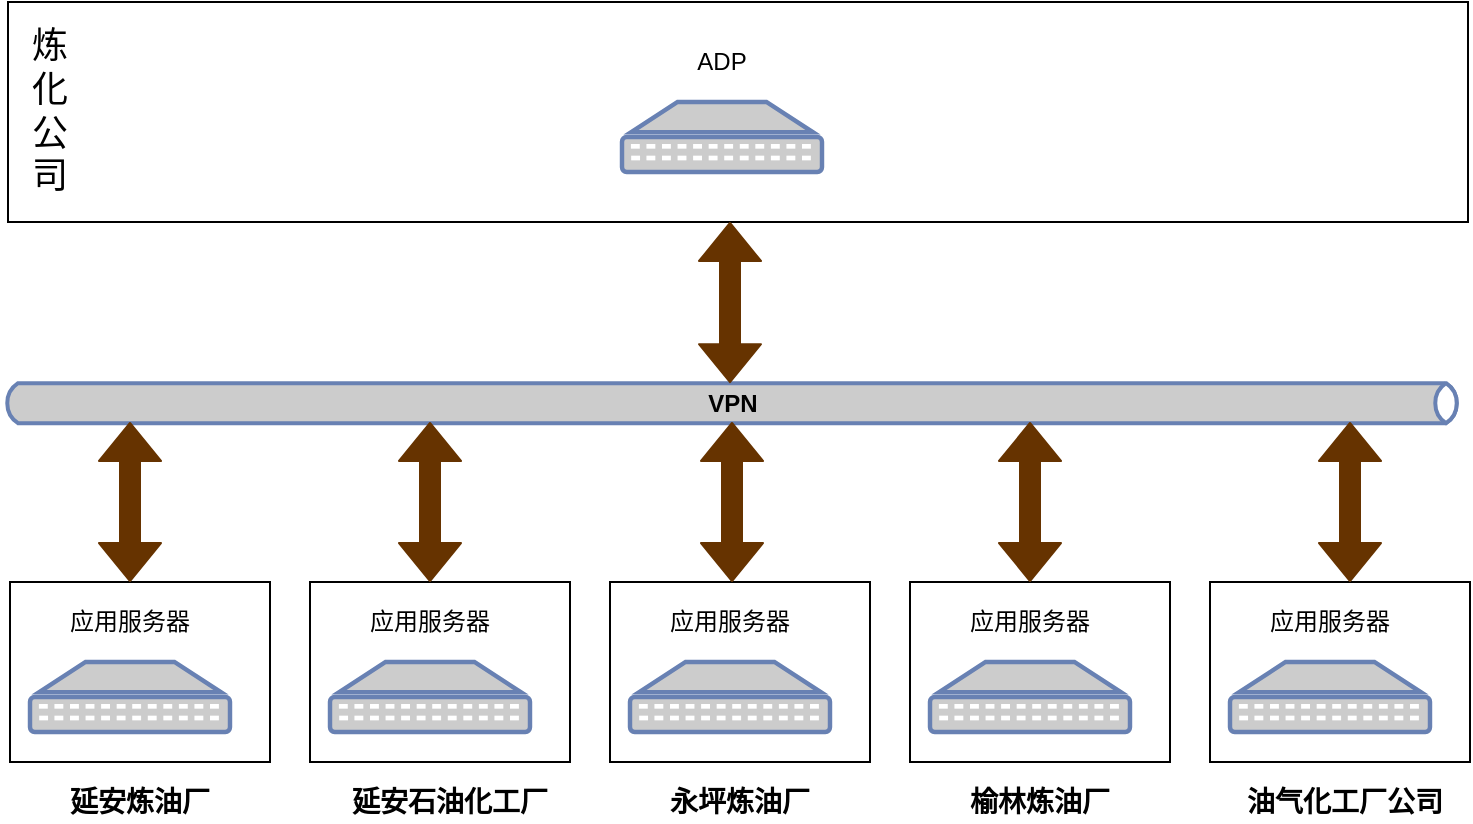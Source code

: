 <mxfile version="14.9.6" type="github">
  <diagram id="FCg6vdrEIml8s2iW_QjR" name="Page-1">
    <mxGraphModel dx="1038" dy="547" grid="1" gridSize="10" guides="1" tooltips="1" connect="1" arrows="1" fold="1" page="1" pageScale="1" pageWidth="827" pageHeight="1169" math="0" shadow="0">
      <root>
        <mxCell id="0" />
        <mxCell id="1" parent="0" />
        <mxCell id="M0Y_oXEKG9n1l0u5AV4N-1" value="" style="rounded=0;whiteSpace=wrap;html=1;fillColor=none;" vertex="1" parent="1">
          <mxGeometry x="74" y="310" width="130" height="90" as="geometry" />
        </mxCell>
        <mxCell id="M0Y_oXEKG9n1l0u5AV4N-2" value="" style="rounded=0;whiteSpace=wrap;html=1;fillColor=none;" vertex="1" parent="1">
          <mxGeometry x="73" y="20" width="730" height="110" as="geometry" />
        </mxCell>
        <mxCell id="M0Y_oXEKG9n1l0u5AV4N-3" value="" style="fontColor=#0066CC;verticalAlign=top;verticalLabelPosition=bottom;labelPosition=center;align=center;html=1;outlineConnect=0;fillColor=#CCCCCC;strokeColor=#6881B3;gradientColor=none;gradientDirection=north;strokeWidth=2;shape=mxgraph.networks.patch_panel;" vertex="1" parent="1">
          <mxGeometry x="380" y="70" width="100" height="35" as="geometry" />
        </mxCell>
        <mxCell id="M0Y_oXEKG9n1l0u5AV4N-4" value="ADP" style="text;html=1;strokeColor=none;fillColor=none;align=center;verticalAlign=middle;whiteSpace=wrap;rounded=0;" vertex="1" parent="1">
          <mxGeometry x="385" y="40" width="90" height="20" as="geometry" />
        </mxCell>
        <mxCell id="M0Y_oXEKG9n1l0u5AV4N-9" value="&lt;font style=&quot;font-size: 18px&quot;&gt;炼&lt;br&gt;化&lt;br&gt;公&lt;br&gt;司&lt;/font&gt;" style="text;html=1;strokeColor=none;fillColor=none;align=center;verticalAlign=middle;whiteSpace=wrap;rounded=0;" vertex="1" parent="1">
          <mxGeometry x="74" y="25" width="40" height="100" as="geometry" />
        </mxCell>
        <mxCell id="M0Y_oXEKG9n1l0u5AV4N-14" value="&lt;font color=&quot;#000000&quot;&gt;&lt;b&gt;VPN&lt;/b&gt;&lt;/font&gt;" style="html=1;outlineConnect=0;fillColor=#CCCCCC;strokeColor=#6881B3;gradientColor=none;gradientDirection=north;strokeWidth=2;shape=mxgraph.networks.bus;gradientColor=none;gradientDirection=north;fontColor=#ffffff;perimeter=backbonePerimeter;backboneSize=20;" vertex="1" parent="1">
          <mxGeometry x="70" y="210" width="730" height="21.16" as="geometry" />
        </mxCell>
        <mxCell id="M0Y_oXEKG9n1l0u5AV4N-15" value="" style="shape=flexArrow;endArrow=classic;startArrow=classic;html=1;entryX=0.5;entryY=1;entryDx=0;entryDy=0;strokeColor=#663300;fillColor=#663300;" edge="1" parent="1">
          <mxGeometry width="100" height="100" relative="1" as="geometry">
            <mxPoint x="434" y="210.58" as="sourcePoint" />
            <mxPoint x="434" y="130" as="targetPoint" />
          </mxGeometry>
        </mxCell>
        <mxCell id="M0Y_oXEKG9n1l0u5AV4N-16" value="" style="fontColor=#0066CC;verticalAlign=top;verticalLabelPosition=bottom;labelPosition=center;align=center;html=1;outlineConnect=0;fillColor=#CCCCCC;strokeColor=#6881B3;gradientColor=none;gradientDirection=north;strokeWidth=2;shape=mxgraph.networks.patch_panel;" vertex="1" parent="1">
          <mxGeometry x="84" y="350" width="100" height="35" as="geometry" />
        </mxCell>
        <mxCell id="M0Y_oXEKG9n1l0u5AV4N-17" value="应用服务器" style="text;html=1;strokeColor=none;fillColor=none;align=center;verticalAlign=middle;whiteSpace=wrap;rounded=0;" vertex="1" parent="1">
          <mxGeometry x="89" y="320" width="90" height="20" as="geometry" />
        </mxCell>
        <mxCell id="M0Y_oXEKG9n1l0u5AV4N-28" value="&lt;b&gt;&lt;font style=&quot;font-size: 14px&quot;&gt;延安炼油厂&lt;/font&gt;&lt;/b&gt;" style="text;html=1;strokeColor=none;fillColor=none;align=center;verticalAlign=middle;whiteSpace=wrap;rounded=0;" vertex="1" parent="1">
          <mxGeometry x="99" y="410" width="80" height="20" as="geometry" />
        </mxCell>
        <mxCell id="M0Y_oXEKG9n1l0u5AV4N-29" value="" style="rounded=0;whiteSpace=wrap;html=1;fillColor=none;" vertex="1" parent="1">
          <mxGeometry x="224" y="310" width="130" height="90" as="geometry" />
        </mxCell>
        <mxCell id="M0Y_oXEKG9n1l0u5AV4N-30" value="" style="fontColor=#0066CC;verticalAlign=top;verticalLabelPosition=bottom;labelPosition=center;align=center;html=1;outlineConnect=0;fillColor=#CCCCCC;strokeColor=#6881B3;gradientColor=none;gradientDirection=north;strokeWidth=2;shape=mxgraph.networks.patch_panel;" vertex="1" parent="1">
          <mxGeometry x="234" y="350" width="100" height="35" as="geometry" />
        </mxCell>
        <mxCell id="M0Y_oXEKG9n1l0u5AV4N-31" value="应用服务器" style="text;html=1;strokeColor=none;fillColor=none;align=center;verticalAlign=middle;whiteSpace=wrap;rounded=0;" vertex="1" parent="1">
          <mxGeometry x="239" y="320" width="90" height="20" as="geometry" />
        </mxCell>
        <mxCell id="M0Y_oXEKG9n1l0u5AV4N-42" value="&lt;b&gt;&lt;font style=&quot;font-size: 14px&quot;&gt;延安石油化工厂&lt;/font&gt;&lt;/b&gt;" style="text;html=1;strokeColor=none;fillColor=none;align=center;verticalAlign=middle;whiteSpace=wrap;rounded=0;" vertex="1" parent="1">
          <mxGeometry x="244" y="410" width="100" height="20" as="geometry" />
        </mxCell>
        <mxCell id="M0Y_oXEKG9n1l0u5AV4N-43" value="" style="rounded=0;whiteSpace=wrap;html=1;fillColor=none;" vertex="1" parent="1">
          <mxGeometry x="374" y="310" width="130" height="90" as="geometry" />
        </mxCell>
        <mxCell id="M0Y_oXEKG9n1l0u5AV4N-44" value="" style="fontColor=#0066CC;verticalAlign=top;verticalLabelPosition=bottom;labelPosition=center;align=center;html=1;outlineConnect=0;fillColor=#CCCCCC;strokeColor=#6881B3;gradientColor=none;gradientDirection=north;strokeWidth=2;shape=mxgraph.networks.patch_panel;" vertex="1" parent="1">
          <mxGeometry x="384" y="350" width="100" height="35" as="geometry" />
        </mxCell>
        <mxCell id="M0Y_oXEKG9n1l0u5AV4N-45" value="应用服务器" style="text;html=1;strokeColor=none;fillColor=none;align=center;verticalAlign=middle;whiteSpace=wrap;rounded=0;" vertex="1" parent="1">
          <mxGeometry x="389" y="320" width="90" height="20" as="geometry" />
        </mxCell>
        <mxCell id="M0Y_oXEKG9n1l0u5AV4N-56" value="&lt;b&gt;&lt;font style=&quot;font-size: 14px&quot;&gt;永坪炼油厂&lt;/font&gt;&lt;/b&gt;" style="text;html=1;strokeColor=none;fillColor=none;align=center;verticalAlign=middle;whiteSpace=wrap;rounded=0;" vertex="1" parent="1">
          <mxGeometry x="399" y="410" width="80" height="20" as="geometry" />
        </mxCell>
        <mxCell id="M0Y_oXEKG9n1l0u5AV4N-57" value="" style="rounded=0;whiteSpace=wrap;html=1;fillColor=none;" vertex="1" parent="1">
          <mxGeometry x="524" y="310" width="130" height="90" as="geometry" />
        </mxCell>
        <mxCell id="M0Y_oXEKG9n1l0u5AV4N-58" value="" style="fontColor=#0066CC;verticalAlign=top;verticalLabelPosition=bottom;labelPosition=center;align=center;html=1;outlineConnect=0;fillColor=#CCCCCC;strokeColor=#6881B3;gradientColor=none;gradientDirection=north;strokeWidth=2;shape=mxgraph.networks.patch_panel;" vertex="1" parent="1">
          <mxGeometry x="534" y="350" width="100" height="35" as="geometry" />
        </mxCell>
        <mxCell id="M0Y_oXEKG9n1l0u5AV4N-59" value="应用服务器" style="text;html=1;strokeColor=none;fillColor=none;align=center;verticalAlign=middle;whiteSpace=wrap;rounded=0;" vertex="1" parent="1">
          <mxGeometry x="539" y="320" width="90" height="20" as="geometry" />
        </mxCell>
        <mxCell id="M0Y_oXEKG9n1l0u5AV4N-70" value="&lt;b&gt;&lt;font style=&quot;font-size: 14px&quot;&gt;榆林炼油厂&lt;/font&gt;&lt;/b&gt;" style="text;html=1;strokeColor=none;fillColor=none;align=center;verticalAlign=middle;whiteSpace=wrap;rounded=0;" vertex="1" parent="1">
          <mxGeometry x="549" y="410" width="80" height="20" as="geometry" />
        </mxCell>
        <mxCell id="M0Y_oXEKG9n1l0u5AV4N-71" value="" style="rounded=0;whiteSpace=wrap;html=1;fillColor=none;" vertex="1" parent="1">
          <mxGeometry x="674" y="310" width="130" height="90" as="geometry" />
        </mxCell>
        <mxCell id="M0Y_oXEKG9n1l0u5AV4N-72" value="" style="fontColor=#0066CC;verticalAlign=top;verticalLabelPosition=bottom;labelPosition=center;align=center;html=1;outlineConnect=0;fillColor=#CCCCCC;strokeColor=#6881B3;gradientColor=none;gradientDirection=north;strokeWidth=2;shape=mxgraph.networks.patch_panel;" vertex="1" parent="1">
          <mxGeometry x="684" y="350" width="100" height="35" as="geometry" />
        </mxCell>
        <mxCell id="M0Y_oXEKG9n1l0u5AV4N-73" value="应用服务器" style="text;html=1;strokeColor=none;fillColor=none;align=center;verticalAlign=middle;whiteSpace=wrap;rounded=0;" vertex="1" parent="1">
          <mxGeometry x="689" y="320" width="90" height="20" as="geometry" />
        </mxCell>
        <mxCell id="M0Y_oXEKG9n1l0u5AV4N-84" value="&lt;b&gt;&lt;font style=&quot;font-size: 14px&quot;&gt;油气化工厂公司&lt;/font&gt;&lt;/b&gt;" style="text;html=1;strokeColor=none;fillColor=none;align=center;verticalAlign=middle;whiteSpace=wrap;rounded=0;" vertex="1" parent="1">
          <mxGeometry x="689" y="410" width="105" height="20" as="geometry" />
        </mxCell>
        <mxCell id="M0Y_oXEKG9n1l0u5AV4N-85" value="" style="shape=flexArrow;endArrow=classic;startArrow=classic;html=1;entryX=0.5;entryY=1;entryDx=0;entryDy=0;strokeColor=#663300;fillColor=#663300;" edge="1" parent="1">
          <mxGeometry width="100" height="100" relative="1" as="geometry">
            <mxPoint x="134" y="310" as="sourcePoint" />
            <mxPoint x="134" y="230" as="targetPoint" />
          </mxGeometry>
        </mxCell>
        <mxCell id="M0Y_oXEKG9n1l0u5AV4N-86" value="" style="shape=flexArrow;endArrow=classic;startArrow=classic;html=1;entryX=0.5;entryY=1;entryDx=0;entryDy=0;strokeColor=#663300;fillColor=#663300;" edge="1" parent="1">
          <mxGeometry width="100" height="100" relative="1" as="geometry">
            <mxPoint x="284" y="310" as="sourcePoint" />
            <mxPoint x="284" y="230" as="targetPoint" />
          </mxGeometry>
        </mxCell>
        <mxCell id="M0Y_oXEKG9n1l0u5AV4N-87" value="" style="shape=flexArrow;endArrow=classic;startArrow=classic;html=1;entryX=0.5;entryY=1;entryDx=0;entryDy=0;strokeColor=#663300;fillColor=#663300;" edge="1" parent="1">
          <mxGeometry width="100" height="100" relative="1" as="geometry">
            <mxPoint x="435" y="310" as="sourcePoint" />
            <mxPoint x="435" y="230" as="targetPoint" />
          </mxGeometry>
        </mxCell>
        <mxCell id="M0Y_oXEKG9n1l0u5AV4N-88" value="" style="shape=flexArrow;endArrow=classic;startArrow=classic;html=1;entryX=0.5;entryY=1;entryDx=0;entryDy=0;strokeColor=#663300;fillColor=#663300;" edge="1" parent="1">
          <mxGeometry width="100" height="100" relative="1" as="geometry">
            <mxPoint x="584" y="310" as="sourcePoint" />
            <mxPoint x="584" y="230" as="targetPoint" />
          </mxGeometry>
        </mxCell>
        <mxCell id="M0Y_oXEKG9n1l0u5AV4N-89" value="" style="shape=flexArrow;endArrow=classic;startArrow=classic;html=1;entryX=0.5;entryY=1;entryDx=0;entryDy=0;strokeColor=#663300;fillColor=#663300;" edge="1" parent="1">
          <mxGeometry width="100" height="100" relative="1" as="geometry">
            <mxPoint x="744" y="310" as="sourcePoint" />
            <mxPoint x="744" y="230" as="targetPoint" />
          </mxGeometry>
        </mxCell>
      </root>
    </mxGraphModel>
  </diagram>
</mxfile>
